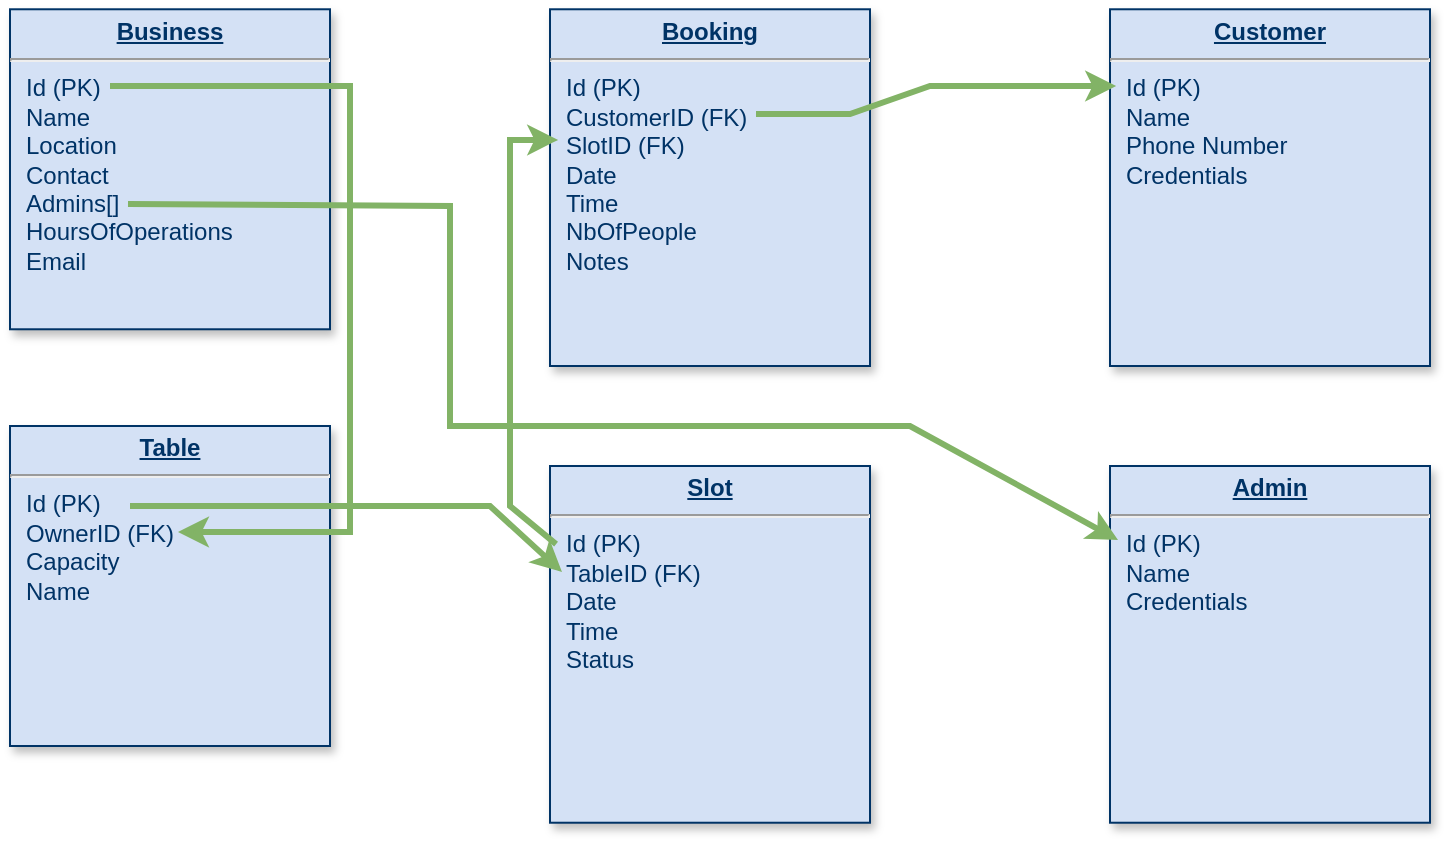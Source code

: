 <mxfile version="23.1.0" type="github">
  <diagram name="Page-1" id="efa7a0a1-bf9b-a30e-e6df-94a7791c09e9">
    <mxGraphModel dx="1177" dy="1298" grid="1" gridSize="10" guides="1" tooltips="1" connect="1" arrows="1" fold="1" page="1" pageScale="1" pageWidth="826" pageHeight="1169" background="none" math="0" shadow="0">
      <root>
        <mxCell id="0" />
        <mxCell id="1" parent="0" />
        <mxCell id="19" value="&lt;p style=&quot;margin: 0px; margin-top: 4px; text-align: center; text-decoration: underline;&quot;&gt;&lt;b&gt;Booking&lt;/b&gt;&lt;/p&gt;&lt;hr&gt;&lt;p style=&quot;margin: 0px; margin-left: 8px;&quot;&gt;Id (PK)&lt;/p&gt;&lt;p style=&quot;margin: 0px; margin-left: 8px;&quot;&gt;CustomerID (FK)&lt;/p&gt;&lt;p style=&quot;margin: 0px; margin-left: 8px;&quot;&gt;SlotID (FK)&lt;/p&gt;&lt;p style=&quot;margin: 0px; margin-left: 8px;&quot;&gt;Date&lt;br&gt;&lt;/p&gt;&lt;p style=&quot;margin: 0px; margin-left: 8px;&quot;&gt;Time&lt;/p&gt;&lt;p style=&quot;margin: 0px; margin-left: 8px;&quot;&gt;NbOfPeople&lt;/p&gt;&lt;p style=&quot;margin: 0px; margin-left: 8px;&quot;&gt;Notes&lt;/p&gt;" style="verticalAlign=top;align=left;overflow=fill;fontSize=12;fontFamily=Helvetica;html=1;strokeColor=#003366;shadow=1;fillColor=#D4E1F5;fontColor=#003366" parent="1" vertex="1">
          <mxGeometry x="310" y="21.64" width="160" height="178.36" as="geometry" />
        </mxCell>
        <mxCell id="21" value="&lt;p style=&quot;margin: 0px; margin-top: 4px; text-align: center; text-decoration: underline;&quot;&gt;&lt;b&gt;Table&lt;/b&gt;&lt;/p&gt;&lt;hr&gt;&lt;p style=&quot;margin: 0px; margin-left: 8px;&quot;&gt;Id (PK)&lt;/p&gt;&lt;p style=&quot;margin: 0px; margin-left: 8px;&quot;&gt;OwnerID (FK)&lt;/p&gt;&lt;p style=&quot;margin: 0px; margin-left: 8px;&quot;&gt;Capacity&lt;/p&gt;&lt;p style=&quot;margin: 0px; margin-left: 8px;&quot;&gt;Name&lt;/p&gt;" style="verticalAlign=top;align=left;overflow=fill;fontSize=12;fontFamily=Helvetica;html=1;strokeColor=#003366;shadow=1;fillColor=#D4E1F5;fontColor=#003366" parent="1" vertex="1">
          <mxGeometry x="40.0" y="230.0" width="160" height="160" as="geometry" />
        </mxCell>
        <mxCell id="25" value="&lt;p style=&quot;margin: 0px; margin-top: 4px; text-align: center; text-decoration: underline;&quot;&gt;&lt;b&gt;Business&lt;/b&gt;&lt;/p&gt;&lt;hr&gt;&lt;p style=&quot;margin: 0px; margin-left: 8px;&quot;&gt;Id (PK)&lt;/p&gt;&lt;p style=&quot;margin: 0px; margin-left: 8px;&quot;&gt;Name&lt;/p&gt;&lt;p style=&quot;margin: 0px; margin-left: 8px;&quot;&gt;Location&lt;/p&gt;&lt;p style=&quot;margin: 0px; margin-left: 8px;&quot;&gt;Contact&lt;/p&gt;&lt;p style=&quot;margin: 0px; margin-left: 8px;&quot;&gt;Admins[]&lt;/p&gt;&lt;p style=&quot;margin: 0px; margin-left: 8px;&quot;&gt;HoursOfOperations&lt;/p&gt;&lt;p style=&quot;margin: 0px; margin-left: 8px;&quot;&gt;Email&lt;/p&gt;&lt;p style=&quot;margin: 0px; margin-left: 8px;&quot;&gt;&lt;br&gt;&lt;/p&gt;" style="verticalAlign=top;align=left;overflow=fill;fontSize=12;fontFamily=Helvetica;html=1;strokeColor=#003366;shadow=1;fillColor=#D4E1F5;fontColor=#003366" parent="1" vertex="1">
          <mxGeometry x="40.0" y="21.64" width="160" height="160" as="geometry" />
        </mxCell>
        <mxCell id="a5Lag4CCglNQ7fi5wjWe-117" value="&lt;p style=&quot;margin: 4px 0px 0px; text-align: center;&quot;&gt;&lt;b&gt;&lt;u&gt;Slot&lt;/u&gt;&lt;/b&gt;&lt;/p&gt;&lt;hr&gt;&lt;p style=&quot;margin: 0px; margin-left: 8px;&quot;&gt;Id (PK)&lt;/p&gt;&lt;p style=&quot;margin: 0px; margin-left: 8px;&quot;&gt;TableID (FK)&lt;br&gt;&lt;/p&gt;&lt;p style=&quot;margin: 0px; margin-left: 8px;&quot;&gt;Date&lt;/p&gt;&lt;p style=&quot;margin: 0px; margin-left: 8px;&quot;&gt;Time&lt;/p&gt;&lt;p style=&quot;margin: 0px; margin-left: 8px;&quot;&gt;Status&lt;/p&gt;&lt;p style=&quot;margin: 0px; margin-left: 8px;&quot;&gt;&lt;br&gt;&lt;/p&gt;" style="verticalAlign=top;align=left;overflow=fill;fontSize=12;fontFamily=Helvetica;html=1;strokeColor=#003366;shadow=1;fillColor=#D4E1F5;fontColor=#003366" parent="1" vertex="1">
          <mxGeometry x="310" y="250" width="160" height="178.36" as="geometry" />
        </mxCell>
        <mxCell id="a5Lag4CCglNQ7fi5wjWe-118" value="" style="endArrow=classic;html=1;rounded=0;fillColor=#d5e8d4;strokeColor=#82b366;strokeWidth=3;" parent="1" edge="1">
          <mxGeometry width="50" height="50" relative="1" as="geometry">
            <mxPoint x="90" y="60" as="sourcePoint" />
            <mxPoint x="124" y="283" as="targetPoint" />
            <Array as="points">
              <mxPoint x="210" y="60" />
              <mxPoint x="210" y="283" />
            </Array>
          </mxGeometry>
        </mxCell>
        <mxCell id="a5Lag4CCglNQ7fi5wjWe-119" value="" style="endArrow=classic;html=1;rounded=0;strokeWidth=3;fillColor=#d5e8d4;strokeColor=#82b366;" parent="1" edge="1">
          <mxGeometry width="50" height="50" relative="1" as="geometry">
            <mxPoint x="100" y="270" as="sourcePoint" />
            <mxPoint x="316" y="303" as="targetPoint" />
            <Array as="points">
              <mxPoint x="280" y="270" />
            </Array>
          </mxGeometry>
        </mxCell>
        <mxCell id="a5Lag4CCglNQ7fi5wjWe-120" value="" style="endArrow=classic;html=1;rounded=0;entryX=0.063;entryY=0.383;entryDx=0;entryDy=0;entryPerimeter=0;exitX=0.019;exitY=0.219;exitDx=0;exitDy=0;exitPerimeter=0;fillColor=#d5e8d4;strokeColor=#82b366;strokeWidth=3;" parent="1" source="a5Lag4CCglNQ7fi5wjWe-117" edge="1">
          <mxGeometry width="50" height="50" relative="1" as="geometry">
            <mxPoint x="304" y="287" as="sourcePoint" />
            <mxPoint x="314.08" y="86.952" as="targetPoint" />
            <Array as="points">
              <mxPoint x="290" y="270" />
              <mxPoint x="290" y="87" />
            </Array>
          </mxGeometry>
        </mxCell>
        <mxCell id="a5Lag4CCglNQ7fi5wjWe-121" value="&lt;p style=&quot;margin: 0px; margin-top: 4px; text-align: center; text-decoration: underline;&quot;&gt;&lt;b&gt;Customer&lt;/b&gt;&lt;/p&gt;&lt;hr&gt;&lt;p style=&quot;margin: 0px; margin-left: 8px;&quot;&gt;Id (PK)&lt;/p&gt;&lt;p style=&quot;margin: 0px; margin-left: 8px;&quot;&gt;Name&lt;/p&gt;&lt;p style=&quot;margin: 0px; margin-left: 8px;&quot;&gt;Phone Number&lt;/p&gt;&lt;p style=&quot;margin: 0px; margin-left: 8px;&quot;&gt;Credentials&lt;/p&gt;" style="verticalAlign=top;align=left;overflow=fill;fontSize=12;fontFamily=Helvetica;html=1;strokeColor=#003366;shadow=1;fillColor=#D4E1F5;fontColor=#003366" parent="1" vertex="1">
          <mxGeometry x="590" y="21.64" width="160" height="178.36" as="geometry" />
        </mxCell>
        <mxCell id="a5Lag4CCglNQ7fi5wjWe-123" value="" style="endArrow=classic;html=1;rounded=0;entryX=0.063;entryY=0.215;entryDx=0;entryDy=0;entryPerimeter=0;fillColor=#d5e8d4;strokeColor=#82b366;strokeWidth=3;" parent="1" edge="1">
          <mxGeometry width="50" height="50" relative="1" as="geometry">
            <mxPoint x="413" y="74" as="sourcePoint" />
            <mxPoint x="593.08" y="59.987" as="targetPoint" />
            <Array as="points">
              <mxPoint x="460" y="74" />
              <mxPoint x="500" y="60" />
            </Array>
          </mxGeometry>
        </mxCell>
        <mxCell id="a5Lag4CCglNQ7fi5wjWe-124" value="&lt;p style=&quot;margin: 0px; margin-top: 4px; text-align: center; text-decoration: underline;&quot;&gt;&lt;b&gt;Admin&lt;/b&gt;&lt;/p&gt;&lt;hr&gt;&lt;p style=&quot;margin: 0px; margin-left: 8px;&quot;&gt;Id (PK)&lt;/p&gt;&lt;p style=&quot;margin: 0px; margin-left: 8px;&quot;&gt;Name&lt;/p&gt;&lt;p style=&quot;margin: 0px; margin-left: 8px;&quot;&gt;Credentials&lt;/p&gt;" style="verticalAlign=top;align=left;overflow=fill;fontSize=12;fontFamily=Helvetica;html=1;strokeColor=#003366;shadow=1;fillColor=#D4E1F5;fontColor=#003366" parent="1" vertex="1">
          <mxGeometry x="590" y="250" width="160" height="178.36" as="geometry" />
        </mxCell>
        <mxCell id="a5Lag4CCglNQ7fi5wjWe-125" value="" style="endArrow=classic;html=1;rounded=0;fillColor=#d5e8d4;strokeColor=#82b366;strokeWidth=3;" parent="1" edge="1">
          <mxGeometry width="50" height="50" relative="1" as="geometry">
            <mxPoint x="99" y="119" as="sourcePoint" />
            <mxPoint x="594" y="287" as="targetPoint" />
            <Array as="points">
              <mxPoint x="260" y="120" />
              <mxPoint x="260" y="230" />
              <mxPoint x="350" y="230" />
              <mxPoint x="490" y="230" />
            </Array>
          </mxGeometry>
        </mxCell>
      </root>
    </mxGraphModel>
  </diagram>
</mxfile>

